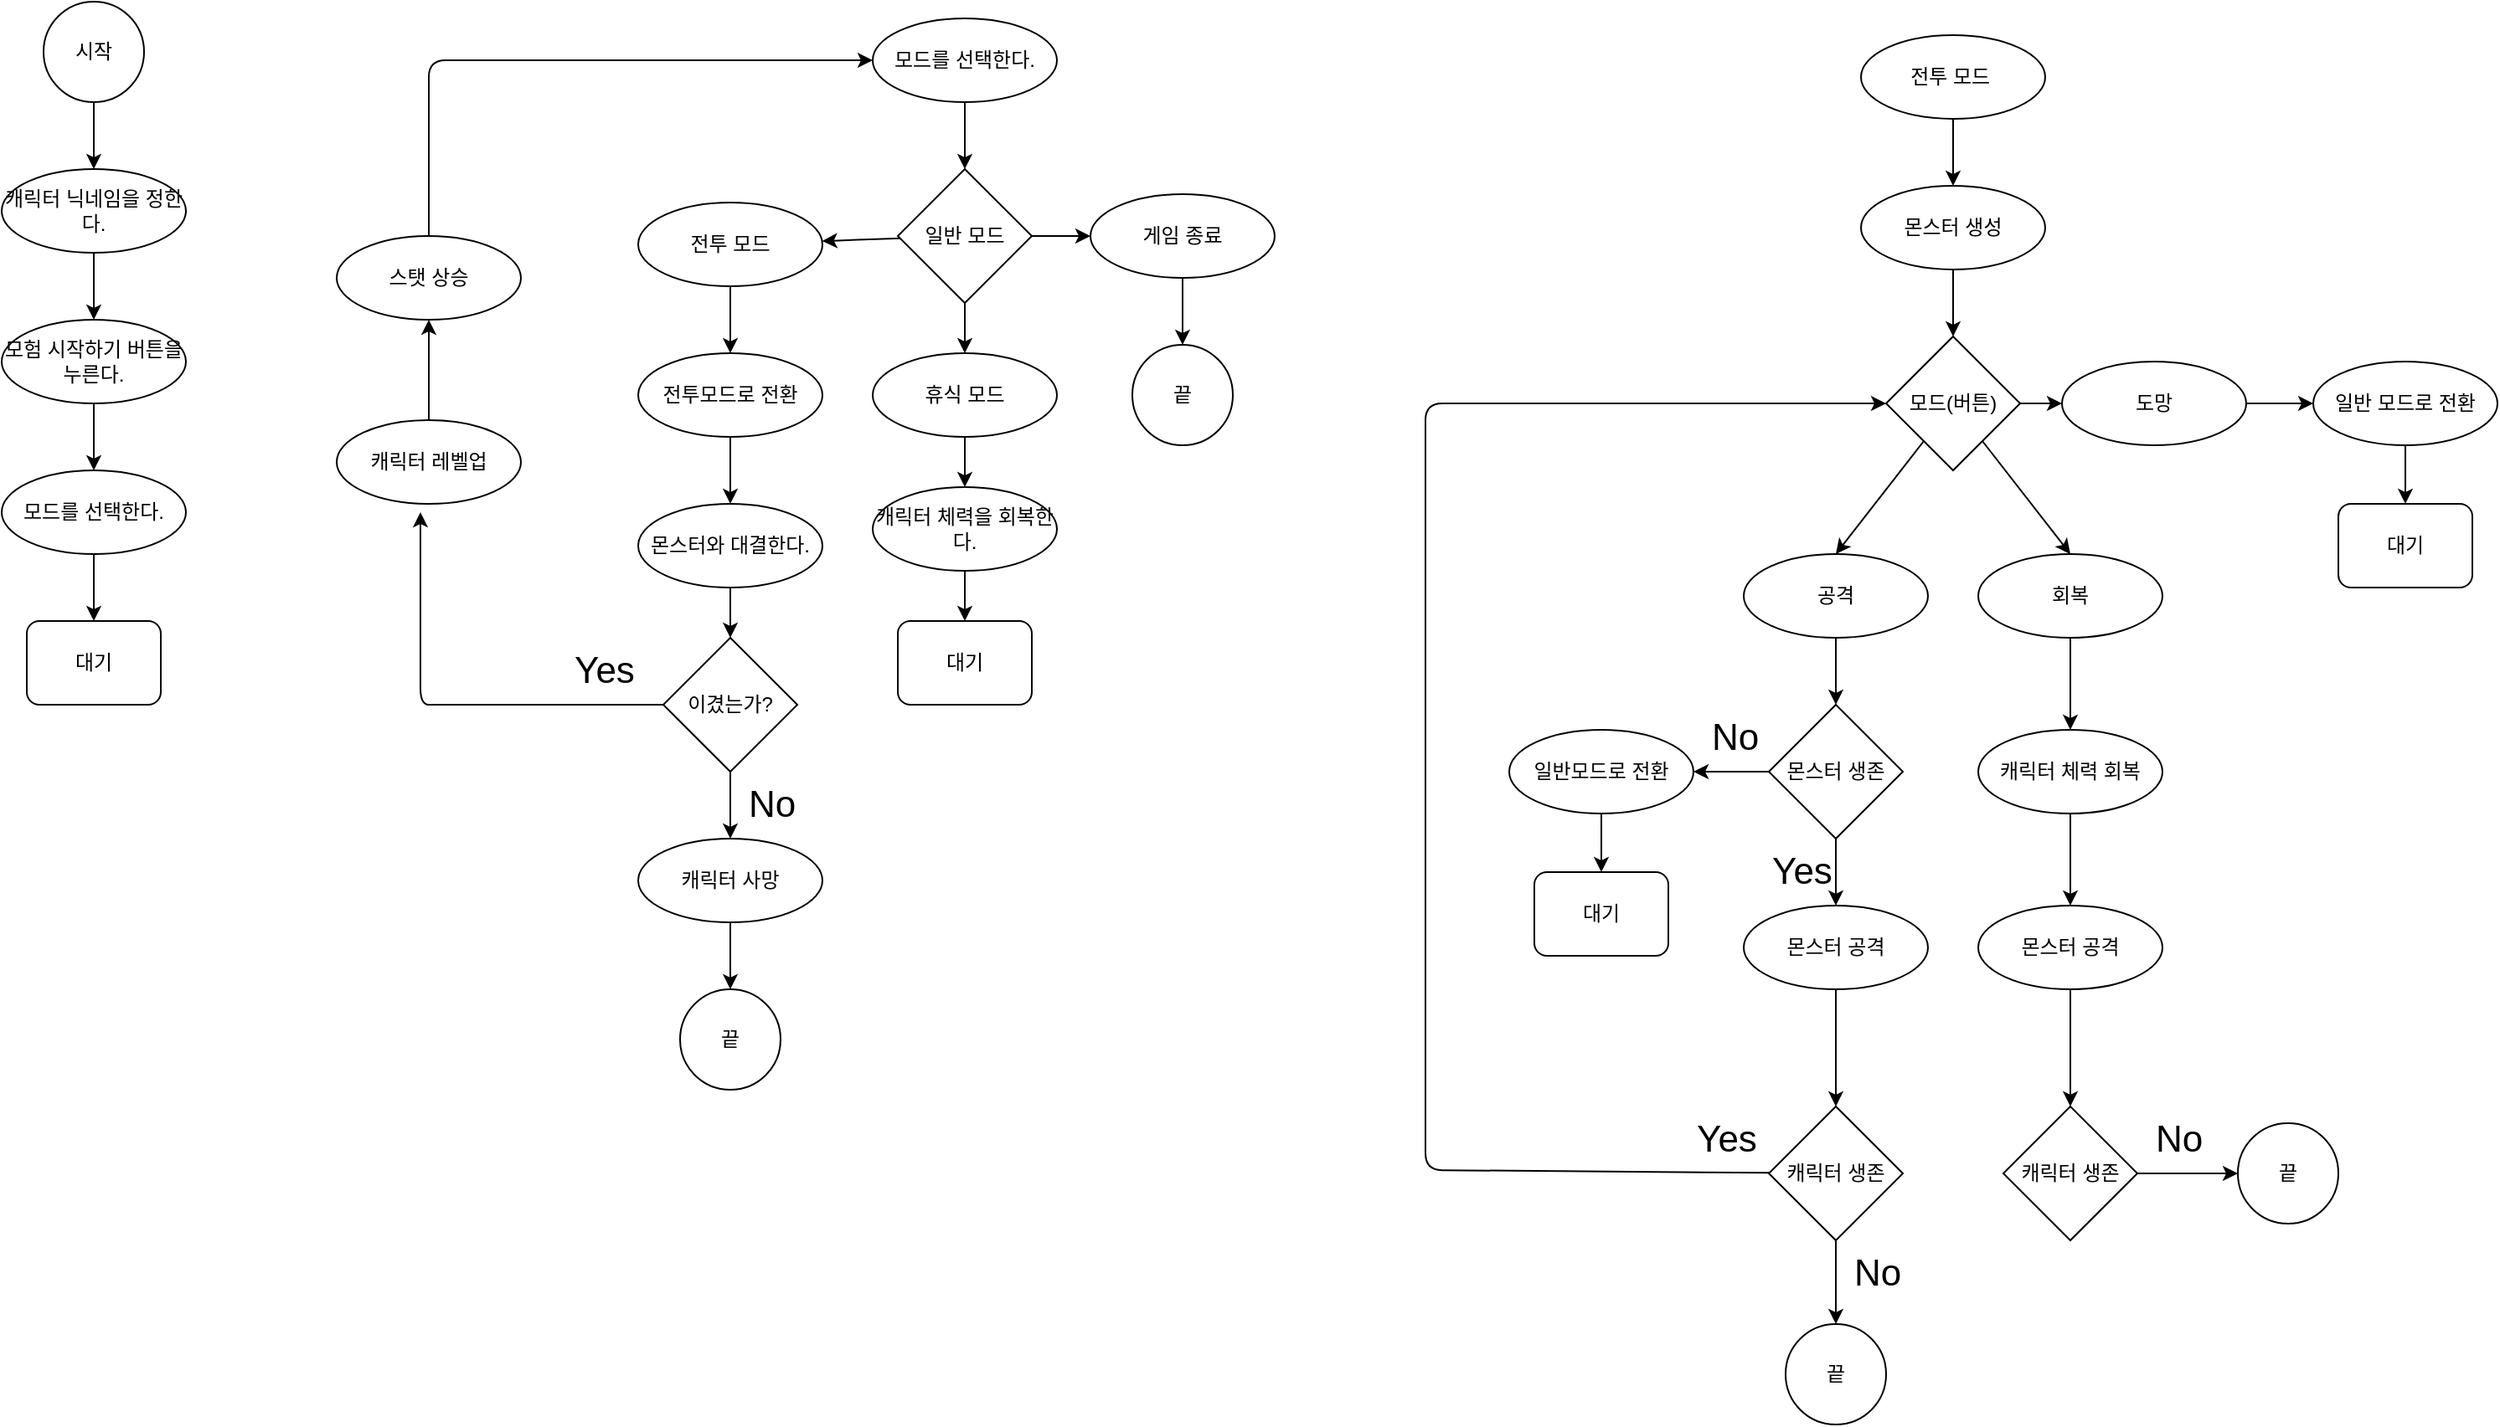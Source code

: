 <mxfile>
    <diagram id="7qbammMxtHrUomr0aRy5" name="페이지-1">
        <mxGraphModel dx="1448" dy="938" grid="1" gridSize="10" guides="1" tooltips="1" connect="1" arrows="1" fold="1" page="0" pageScale="1" pageWidth="827" pageHeight="1169" math="0" shadow="0">
            <root>
                <mxCell id="0"/>
                <mxCell id="1" parent="0"/>
                <mxCell id="4" value="" style="edgeStyle=none;html=1;" edge="1" parent="1" source="2" target="3">
                    <mxGeometry relative="1" as="geometry"/>
                </mxCell>
                <mxCell id="2" value="시작" style="ellipse;whiteSpace=wrap;html=1;aspect=fixed;" vertex="1" parent="1">
                    <mxGeometry x="-65" y="20" width="60" height="60" as="geometry"/>
                </mxCell>
                <mxCell id="6" value="" style="edgeStyle=none;html=1;" edge="1" parent="1" source="3" target="5">
                    <mxGeometry relative="1" as="geometry"/>
                </mxCell>
                <mxCell id="3" value="캐릭터 닉네임을 정한다." style="ellipse;whiteSpace=wrap;html=1;" vertex="1" parent="1">
                    <mxGeometry x="-90" y="120" width="110" height="50" as="geometry"/>
                </mxCell>
                <mxCell id="11" value="" style="edgeStyle=none;html=1;" edge="1" parent="1" source="5" target="10">
                    <mxGeometry relative="1" as="geometry"/>
                </mxCell>
                <mxCell id="5" value="모험 시작하기 버튼을 누른다." style="ellipse;whiteSpace=wrap;html=1;" vertex="1" parent="1">
                    <mxGeometry x="-90" y="210" width="110" height="50" as="geometry"/>
                </mxCell>
                <mxCell id="7" value="대기" style="rounded=1;whiteSpace=wrap;html=1;" vertex="1" parent="1">
                    <mxGeometry x="-75" y="390" width="80" height="50" as="geometry"/>
                </mxCell>
                <mxCell id="12" value="" style="edgeStyle=none;html=1;" edge="1" parent="1" source="10" target="7">
                    <mxGeometry relative="1" as="geometry"/>
                </mxCell>
                <mxCell id="10" value="모드를 선택한다." style="ellipse;whiteSpace=wrap;html=1;" vertex="1" parent="1">
                    <mxGeometry x="-90" y="300" width="110" height="50" as="geometry"/>
                </mxCell>
                <mxCell id="23" value="" style="edgeStyle=none;html=1;" edge="1" parent="1" source="15" target="22">
                    <mxGeometry relative="1" as="geometry"/>
                </mxCell>
                <mxCell id="15" value="모드를 선택한다." style="ellipse;whiteSpace=wrap;html=1;" vertex="1" parent="1">
                    <mxGeometry x="430" y="30" width="110" height="50" as="geometry"/>
                </mxCell>
                <mxCell id="31" value="" style="edgeStyle=none;html=1;" edge="1" parent="1" source="22" target="30">
                    <mxGeometry relative="1" as="geometry"/>
                </mxCell>
                <mxCell id="42" style="edgeStyle=none;html=1;entryX=0;entryY=0.5;entryDx=0;entryDy=0;" edge="1" parent="1" source="22" target="33">
                    <mxGeometry relative="1" as="geometry"/>
                </mxCell>
                <mxCell id="85" value="" style="edgeStyle=none;html=1;" edge="1" parent="1" source="22" target="26">
                    <mxGeometry relative="1" as="geometry"/>
                </mxCell>
                <mxCell id="22" value="일반 모드" style="rhombus;whiteSpace=wrap;html=1;" vertex="1" parent="1">
                    <mxGeometry x="445" y="120" width="80" height="80" as="geometry"/>
                </mxCell>
                <mxCell id="78" value="" style="edgeStyle=none;html=1;" edge="1" parent="1" source="26" target="77">
                    <mxGeometry relative="1" as="geometry"/>
                </mxCell>
                <mxCell id="26" value="전투 모드" style="ellipse;whiteSpace=wrap;html=1;" vertex="1" parent="1">
                    <mxGeometry x="290" y="140" width="110" height="50" as="geometry"/>
                </mxCell>
                <mxCell id="38" value="" style="edgeStyle=none;html=1;" edge="1" parent="1" source="30" target="37">
                    <mxGeometry relative="1" as="geometry"/>
                </mxCell>
                <mxCell id="30" value="휴식 모드" style="ellipse;whiteSpace=wrap;html=1;" vertex="1" parent="1">
                    <mxGeometry x="430" y="230" width="110" height="50" as="geometry"/>
                </mxCell>
                <mxCell id="44" value="" style="edgeStyle=none;html=1;" edge="1" parent="1" source="33" target="43">
                    <mxGeometry relative="1" as="geometry"/>
                </mxCell>
                <mxCell id="33" value="게임 종료" style="ellipse;whiteSpace=wrap;html=1;" vertex="1" parent="1">
                    <mxGeometry x="560" y="135" width="110" height="50" as="geometry"/>
                </mxCell>
                <mxCell id="57" value="" style="edgeStyle=none;html=1;" edge="1" parent="1" source="37" target="56">
                    <mxGeometry relative="1" as="geometry"/>
                </mxCell>
                <mxCell id="37" value="캐릭터 체력을 회복한다." style="ellipse;whiteSpace=wrap;html=1;" vertex="1" parent="1">
                    <mxGeometry x="430" y="310" width="110" height="50" as="geometry"/>
                </mxCell>
                <mxCell id="48" value="" style="edgeStyle=none;html=1;" edge="1" parent="1" source="39" target="47">
                    <mxGeometry relative="1" as="geometry"/>
                </mxCell>
                <mxCell id="39" value="몬스터와 대결한다." style="ellipse;whiteSpace=wrap;html=1;" vertex="1" parent="1">
                    <mxGeometry x="290" y="320" width="110" height="50" as="geometry"/>
                </mxCell>
                <mxCell id="43" value="끝" style="ellipse;whiteSpace=wrap;html=1;aspect=fixed;" vertex="1" parent="1">
                    <mxGeometry x="585" y="225" width="60" height="60" as="geometry"/>
                </mxCell>
                <mxCell id="52" value="" style="edgeStyle=none;html=1;" edge="1" parent="1" source="47">
                    <mxGeometry relative="1" as="geometry">
                        <mxPoint x="345" y="520" as="targetPoint"/>
                    </mxGeometry>
                </mxCell>
                <mxCell id="130" style="edgeStyle=none;html=1;" edge="1" parent="1" source="47">
                    <mxGeometry relative="1" as="geometry">
                        <mxPoint x="160" y="325" as="targetPoint"/>
                        <Array as="points">
                            <mxPoint x="180" y="440"/>
                            <mxPoint x="160" y="440"/>
                        </Array>
                    </mxGeometry>
                </mxCell>
                <mxCell id="47" value="이겼는가?" style="rhombus;whiteSpace=wrap;html=1;" vertex="1" parent="1">
                    <mxGeometry x="305" y="400" width="80" height="80" as="geometry"/>
                </mxCell>
                <mxCell id="50" value="&lt;font style=&quot;font-size: 22px&quot;&gt;Yes&lt;/font&gt;" style="text;html=1;strokeColor=none;fillColor=none;align=center;verticalAlign=middle;whiteSpace=wrap;rounded=0;" vertex="1" parent="1">
                    <mxGeometry x="250" y="410" width="40" height="20" as="geometry"/>
                </mxCell>
                <mxCell id="55" value="" style="edgeStyle=none;html=1;" edge="1" parent="1" source="53" target="54">
                    <mxGeometry relative="1" as="geometry"/>
                </mxCell>
                <mxCell id="53" value="캐릭터 사망" style="ellipse;whiteSpace=wrap;html=1;" vertex="1" parent="1">
                    <mxGeometry x="290" y="520" width="110" height="50" as="geometry"/>
                </mxCell>
                <mxCell id="54" value="끝" style="ellipse;whiteSpace=wrap;html=1;aspect=fixed;" vertex="1" parent="1">
                    <mxGeometry x="315" y="610" width="60" height="60" as="geometry"/>
                </mxCell>
                <mxCell id="56" value="대기" style="rounded=1;whiteSpace=wrap;html=1;" vertex="1" parent="1">
                    <mxGeometry x="445" y="390" width="80" height="50" as="geometry"/>
                </mxCell>
                <mxCell id="62" value="" style="edgeStyle=none;html=1;" edge="1" parent="1" source="58" target="60">
                    <mxGeometry relative="1" as="geometry"/>
                </mxCell>
                <mxCell id="58" value="전투 모드&amp;nbsp;" style="ellipse;whiteSpace=wrap;html=1;" vertex="1" parent="1">
                    <mxGeometry x="1020" y="40" width="110" height="50" as="geometry"/>
                </mxCell>
                <mxCell id="67" value="" style="edgeStyle=none;html=1;" edge="1" parent="1" source="60" target="64">
                    <mxGeometry relative="1" as="geometry"/>
                </mxCell>
                <mxCell id="60" value="몬스터 생성" style="ellipse;whiteSpace=wrap;html=1;" vertex="1" parent="1">
                    <mxGeometry x="1020" y="130" width="110" height="50" as="geometry"/>
                </mxCell>
                <mxCell id="74" style="edgeStyle=none;html=1;entryX=0;entryY=0.5;entryDx=0;entryDy=0;" edge="1" parent="1" source="64" target="71">
                    <mxGeometry relative="1" as="geometry"/>
                </mxCell>
                <mxCell id="83" style="edgeStyle=none;html=1;entryX=0.5;entryY=0;entryDx=0;entryDy=0;" edge="1" parent="1" source="64" target="69">
                    <mxGeometry relative="1" as="geometry"/>
                </mxCell>
                <mxCell id="84" style="edgeStyle=none;html=1;entryX=0.5;entryY=0;entryDx=0;entryDy=0;" edge="1" parent="1" source="64" target="70">
                    <mxGeometry relative="1" as="geometry"/>
                </mxCell>
                <mxCell id="64" value="모드(버튼)" style="rhombus;whiteSpace=wrap;html=1;" vertex="1" parent="1">
                    <mxGeometry x="1035" y="220" width="80" height="80" as="geometry"/>
                </mxCell>
                <mxCell id="92" value="" style="edgeStyle=none;html=1;" edge="1" parent="1" source="69">
                    <mxGeometry relative="1" as="geometry">
                        <mxPoint x="1005" y="440" as="targetPoint"/>
                    </mxGeometry>
                </mxCell>
                <mxCell id="69" value="공격" style="ellipse;whiteSpace=wrap;html=1;" vertex="1" parent="1">
                    <mxGeometry x="950" y="350" width="110" height="50" as="geometry"/>
                </mxCell>
                <mxCell id="87" value="" style="edgeStyle=none;html=1;" edge="1" parent="1" source="70" target="86">
                    <mxGeometry relative="1" as="geometry"/>
                </mxCell>
                <mxCell id="70" value="회복" style="ellipse;whiteSpace=wrap;html=1;" vertex="1" parent="1">
                    <mxGeometry x="1090" y="350" width="110" height="50" as="geometry"/>
                </mxCell>
                <mxCell id="81" value="" style="edgeStyle=none;html=1;" edge="1" parent="1" source="71" target="80">
                    <mxGeometry relative="1" as="geometry"/>
                </mxCell>
                <mxCell id="71" value="도망" style="ellipse;whiteSpace=wrap;html=1;" vertex="1" parent="1">
                    <mxGeometry x="1140" y="235" width="110" height="50" as="geometry"/>
                </mxCell>
                <mxCell id="76" value="대기" style="rounded=1;whiteSpace=wrap;html=1;" vertex="1" parent="1">
                    <mxGeometry x="1305" y="320" width="80" height="50" as="geometry"/>
                </mxCell>
                <mxCell id="79" value="" style="edgeStyle=none;html=1;" edge="1" parent="1" source="77" target="39">
                    <mxGeometry relative="1" as="geometry"/>
                </mxCell>
                <mxCell id="77" value="전투모드로 전환" style="ellipse;whiteSpace=wrap;html=1;" vertex="1" parent="1">
                    <mxGeometry x="290" y="230" width="110" height="50" as="geometry"/>
                </mxCell>
                <mxCell id="82" value="" style="edgeStyle=none;html=1;" edge="1" parent="1" source="80" target="76">
                    <mxGeometry relative="1" as="geometry"/>
                </mxCell>
                <mxCell id="80" value="일반 모드로 전환" style="ellipse;whiteSpace=wrap;html=1;" vertex="1" parent="1">
                    <mxGeometry x="1290" y="235" width="110" height="50" as="geometry"/>
                </mxCell>
                <mxCell id="89" value="" style="edgeStyle=none;html=1;" edge="1" parent="1" source="86" target="88">
                    <mxGeometry relative="1" as="geometry"/>
                </mxCell>
                <mxCell id="86" value="캐릭터 체력 회복" style="ellipse;whiteSpace=wrap;html=1;" vertex="1" parent="1">
                    <mxGeometry x="1090" y="455" width="110" height="50" as="geometry"/>
                </mxCell>
                <mxCell id="97" value="" style="edgeStyle=none;html=1;" edge="1" parent="1" source="88" target="96">
                    <mxGeometry relative="1" as="geometry"/>
                </mxCell>
                <mxCell id="88" value="몬스터 공격" style="ellipse;whiteSpace=wrap;html=1;" vertex="1" parent="1">
                    <mxGeometry x="1090" y="560" width="110" height="50" as="geometry"/>
                </mxCell>
                <mxCell id="99" value="" style="edgeStyle=none;html=1;" edge="1" parent="1" source="96">
                    <mxGeometry relative="1" as="geometry">
                        <mxPoint x="1245" y="720" as="targetPoint"/>
                    </mxGeometry>
                </mxCell>
                <mxCell id="96" value="캐릭터 생존" style="rhombus;whiteSpace=wrap;html=1;" vertex="1" parent="1">
                    <mxGeometry x="1105" y="680" width="80" height="80" as="geometry"/>
                </mxCell>
                <mxCell id="100" value="끝" style="ellipse;whiteSpace=wrap;html=1;aspect=fixed;" vertex="1" parent="1">
                    <mxGeometry x="1245" y="690" width="60" height="60" as="geometry"/>
                </mxCell>
                <mxCell id="101" value="&lt;font style=&quot;font-size: 22px&quot;&gt;No&lt;/font&gt;" style="text;html=1;strokeColor=none;fillColor=none;align=center;verticalAlign=middle;whiteSpace=wrap;rounded=0;" vertex="1" parent="1">
                    <mxGeometry x="1190" y="690" width="40" height="20" as="geometry"/>
                </mxCell>
                <mxCell id="106" value="" style="edgeStyle=none;html=1;" edge="1" parent="1" source="103" target="105">
                    <mxGeometry relative="1" as="geometry"/>
                </mxCell>
                <mxCell id="121" value="" style="edgeStyle=none;html=1;" edge="1" parent="1" source="103" target="120">
                    <mxGeometry relative="1" as="geometry"/>
                </mxCell>
                <mxCell id="103" value="몬스터 생존" style="rhombus;whiteSpace=wrap;html=1;" vertex="1" parent="1">
                    <mxGeometry x="965" y="440" width="80" height="80" as="geometry"/>
                </mxCell>
                <mxCell id="104" value="&lt;font style=&quot;font-size: 22px&quot;&gt;Yes&lt;/font&gt;" style="text;html=1;strokeColor=none;fillColor=none;align=center;verticalAlign=middle;whiteSpace=wrap;rounded=0;" vertex="1" parent="1">
                    <mxGeometry x="965" y="530" width="40" height="20" as="geometry"/>
                </mxCell>
                <mxCell id="111" value="" style="edgeStyle=none;html=1;" edge="1" parent="1" source="105" target="108">
                    <mxGeometry relative="1" as="geometry"/>
                </mxCell>
                <mxCell id="105" value="몬스터 공격" style="ellipse;whiteSpace=wrap;html=1;" vertex="1" parent="1">
                    <mxGeometry x="950" y="560" width="110" height="50" as="geometry"/>
                </mxCell>
                <mxCell id="113" value="" style="edgeStyle=none;html=1;" edge="1" parent="1" source="108" target="109">
                    <mxGeometry relative="1" as="geometry"/>
                </mxCell>
                <mxCell id="128" style="edgeStyle=none;html=1;entryX=0;entryY=0.5;entryDx=0;entryDy=0;" edge="1" parent="1" source="108" target="64">
                    <mxGeometry relative="1" as="geometry">
                        <Array as="points">
                            <mxPoint x="760" y="718"/>
                            <mxPoint x="760" y="260"/>
                        </Array>
                    </mxGeometry>
                </mxCell>
                <mxCell id="108" value="캐릭터 생존" style="rhombus;whiteSpace=wrap;html=1;" vertex="1" parent="1">
                    <mxGeometry x="965" y="680" width="80" height="80" as="geometry"/>
                </mxCell>
                <mxCell id="109" value="끝" style="ellipse;whiteSpace=wrap;html=1;aspect=fixed;" vertex="1" parent="1">
                    <mxGeometry x="975" y="810" width="60" height="60" as="geometry"/>
                </mxCell>
                <mxCell id="110" value="&lt;font style=&quot;font-size: 22px&quot;&gt;No&lt;/font&gt;" style="text;html=1;strokeColor=none;fillColor=none;align=center;verticalAlign=middle;whiteSpace=wrap;rounded=0;" vertex="1" parent="1">
                    <mxGeometry x="1010" y="770" width="40" height="20" as="geometry"/>
                </mxCell>
                <mxCell id="114" value="&lt;font style=&quot;font-size: 22px&quot;&gt;No&lt;/font&gt;" style="text;html=1;strokeColor=none;fillColor=none;align=center;verticalAlign=middle;whiteSpace=wrap;rounded=0;" vertex="1" parent="1">
                    <mxGeometry x="350" y="490" width="40" height="20" as="geometry"/>
                </mxCell>
                <mxCell id="116" value="&lt;font style=&quot;font-size: 22px&quot;&gt;No&lt;/font&gt;" style="text;html=1;strokeColor=none;fillColor=none;align=center;verticalAlign=middle;whiteSpace=wrap;rounded=0;" vertex="1" parent="1">
                    <mxGeometry x="925" y="450" width="40" height="20" as="geometry"/>
                </mxCell>
                <mxCell id="126" value="" style="edgeStyle=none;html=1;" edge="1" parent="1" source="120" target="123">
                    <mxGeometry relative="1" as="geometry"/>
                </mxCell>
                <mxCell id="120" value="일반모드로 전환" style="ellipse;whiteSpace=wrap;html=1;" vertex="1" parent="1">
                    <mxGeometry x="810" y="455" width="110" height="50" as="geometry"/>
                </mxCell>
                <mxCell id="123" value="대기" style="rounded=1;whiteSpace=wrap;html=1;" vertex="1" parent="1">
                    <mxGeometry x="825" y="540" width="80" height="50" as="geometry"/>
                </mxCell>
                <mxCell id="127" value="&lt;font style=&quot;font-size: 22px&quot;&gt;Yes&lt;/font&gt;" style="text;html=1;strokeColor=none;fillColor=none;align=center;verticalAlign=middle;whiteSpace=wrap;rounded=0;" vertex="1" parent="1">
                    <mxGeometry x="920" y="690" width="40" height="20" as="geometry"/>
                </mxCell>
                <mxCell id="133" value="" style="edgeStyle=none;html=1;" edge="1" parent="1" source="129" target="131">
                    <mxGeometry relative="1" as="geometry"/>
                </mxCell>
                <mxCell id="129" value="캐릭터 레벨업" style="ellipse;whiteSpace=wrap;html=1;" vertex="1" parent="1">
                    <mxGeometry x="110" y="270" width="110" height="50" as="geometry"/>
                </mxCell>
                <mxCell id="134" style="edgeStyle=none;html=1;entryX=0;entryY=0.5;entryDx=0;entryDy=0;" edge="1" parent="1" source="131" target="15">
                    <mxGeometry relative="1" as="geometry">
                        <Array as="points">
                            <mxPoint x="165" y="55"/>
                        </Array>
                    </mxGeometry>
                </mxCell>
                <mxCell id="131" value="스탯 상승" style="ellipse;whiteSpace=wrap;html=1;" vertex="1" parent="1">
                    <mxGeometry x="110" y="160" width="110" height="50" as="geometry"/>
                </mxCell>
            </root>
        </mxGraphModel>
    </diagram>
</mxfile>